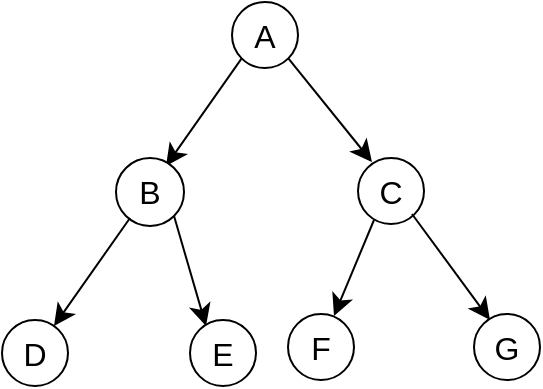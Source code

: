 <mxfile version="23.0.2" type="github">
  <diagram name="Page-1" id="Zu1-DdzUMHhAPXXelpa9">
    <mxGraphModel dx="712" dy="794" grid="0" gridSize="10" guides="1" tooltips="1" connect="1" arrows="1" fold="1" page="0" pageScale="1" pageWidth="850" pageHeight="1100" math="0" shadow="0">
      <root>
        <mxCell id="0" />
        <mxCell id="1" parent="0" />
        <mxCell id="WRU8myrN_hEgH14OmpFI-1" value="A" style="ellipse;whiteSpace=wrap;html=1;aspect=fixed;fontSize=16;" vertex="1" parent="1">
          <mxGeometry x="174" y="9" width="33" height="33" as="geometry" />
        </mxCell>
        <mxCell id="WRU8myrN_hEgH14OmpFI-2" value="" style="endArrow=classic;html=1;rounded=0;fontSize=12;startSize=8;endSize=8;curved=1;exitX=1;exitY=1;exitDx=0;exitDy=0;" edge="1" parent="1" source="WRU8myrN_hEgH14OmpFI-1">
          <mxGeometry width="50" height="50" relative="1" as="geometry">
            <mxPoint x="175" y="225" as="sourcePoint" />
            <mxPoint x="244" y="89" as="targetPoint" />
          </mxGeometry>
        </mxCell>
        <mxCell id="WRU8myrN_hEgH14OmpFI-3" value="" style="endArrow=classic;html=1;rounded=0;fontSize=12;startSize=8;endSize=8;curved=1;exitX=0;exitY=1;exitDx=0;exitDy=0;" edge="1" parent="1" source="WRU8myrN_hEgH14OmpFI-1">
          <mxGeometry width="50" height="50" relative="1" as="geometry">
            <mxPoint x="175" y="225" as="sourcePoint" />
            <mxPoint x="141" y="91" as="targetPoint" />
          </mxGeometry>
        </mxCell>
        <mxCell id="WRU8myrN_hEgH14OmpFI-4" value="B" style="ellipse;whiteSpace=wrap;html=1;aspect=fixed;fontSize=16;" vertex="1" parent="1">
          <mxGeometry x="116" y="87" width="34" height="34" as="geometry" />
        </mxCell>
        <mxCell id="WRU8myrN_hEgH14OmpFI-5" value="C" style="ellipse;whiteSpace=wrap;html=1;aspect=fixed;fontSize=16;" vertex="1" parent="1">
          <mxGeometry x="237" y="87" width="33" height="33" as="geometry" />
        </mxCell>
        <mxCell id="WRU8myrN_hEgH14OmpFI-6" value="" style="endArrow=classic;html=1;rounded=0;fontSize=12;startSize=8;endSize=8;curved=1;exitX=0;exitY=1;exitDx=0;exitDy=0;" edge="1" parent="1">
          <mxGeometry width="50" height="50" relative="1" as="geometry">
            <mxPoint x="123" y="117" as="sourcePoint" />
            <mxPoint x="85" y="171" as="targetPoint" />
          </mxGeometry>
        </mxCell>
        <mxCell id="WRU8myrN_hEgH14OmpFI-8" value="" style="endArrow=classic;html=1;rounded=0;fontSize=12;startSize=8;endSize=8;curved=1;exitX=0;exitY=1;exitDx=0;exitDy=0;" edge="1" parent="1">
          <mxGeometry width="50" height="50" relative="1" as="geometry">
            <mxPoint x="264" y="115" as="sourcePoint" />
            <mxPoint x="303" y="168" as="targetPoint" />
          </mxGeometry>
        </mxCell>
        <mxCell id="WRU8myrN_hEgH14OmpFI-9" value="" style="endArrow=classic;html=1;rounded=0;fontSize=12;startSize=8;endSize=8;curved=1;exitX=0;exitY=1;exitDx=0;exitDy=0;" edge="1" parent="1">
          <mxGeometry width="50" height="50" relative="1" as="geometry">
            <mxPoint x="245" y="118" as="sourcePoint" />
            <mxPoint x="225" y="166" as="targetPoint" />
          </mxGeometry>
        </mxCell>
        <mxCell id="WRU8myrN_hEgH14OmpFI-10" value="" style="endArrow=classic;html=1;rounded=0;fontSize=12;startSize=8;endSize=8;curved=1;exitX=1;exitY=1;exitDx=0;exitDy=0;" edge="1" parent="1" source="WRU8myrN_hEgH14OmpFI-4">
          <mxGeometry width="50" height="50" relative="1" as="geometry">
            <mxPoint x="153" y="114.5" as="sourcePoint" />
            <mxPoint x="161" y="171" as="targetPoint" />
          </mxGeometry>
        </mxCell>
        <mxCell id="WRU8myrN_hEgH14OmpFI-11" value="D" style="ellipse;whiteSpace=wrap;html=1;aspect=fixed;fontSize=16;" vertex="1" parent="1">
          <mxGeometry x="59" y="168" width="33" height="33" as="geometry" />
        </mxCell>
        <mxCell id="WRU8myrN_hEgH14OmpFI-12" value="E" style="ellipse;whiteSpace=wrap;html=1;aspect=fixed;fontSize=16;" vertex="1" parent="1">
          <mxGeometry x="153" y="168" width="33" height="33" as="geometry" />
        </mxCell>
        <mxCell id="WRU8myrN_hEgH14OmpFI-13" value="F" style="ellipse;whiteSpace=wrap;html=1;aspect=fixed;fontSize=16;" vertex="1" parent="1">
          <mxGeometry x="202" y="165" width="33" height="33" as="geometry" />
        </mxCell>
        <mxCell id="WRU8myrN_hEgH14OmpFI-14" value="G" style="ellipse;whiteSpace=wrap;html=1;aspect=fixed;fontSize=16;" vertex="1" parent="1">
          <mxGeometry x="295" y="165" width="33" height="33" as="geometry" />
        </mxCell>
      </root>
    </mxGraphModel>
  </diagram>
</mxfile>
